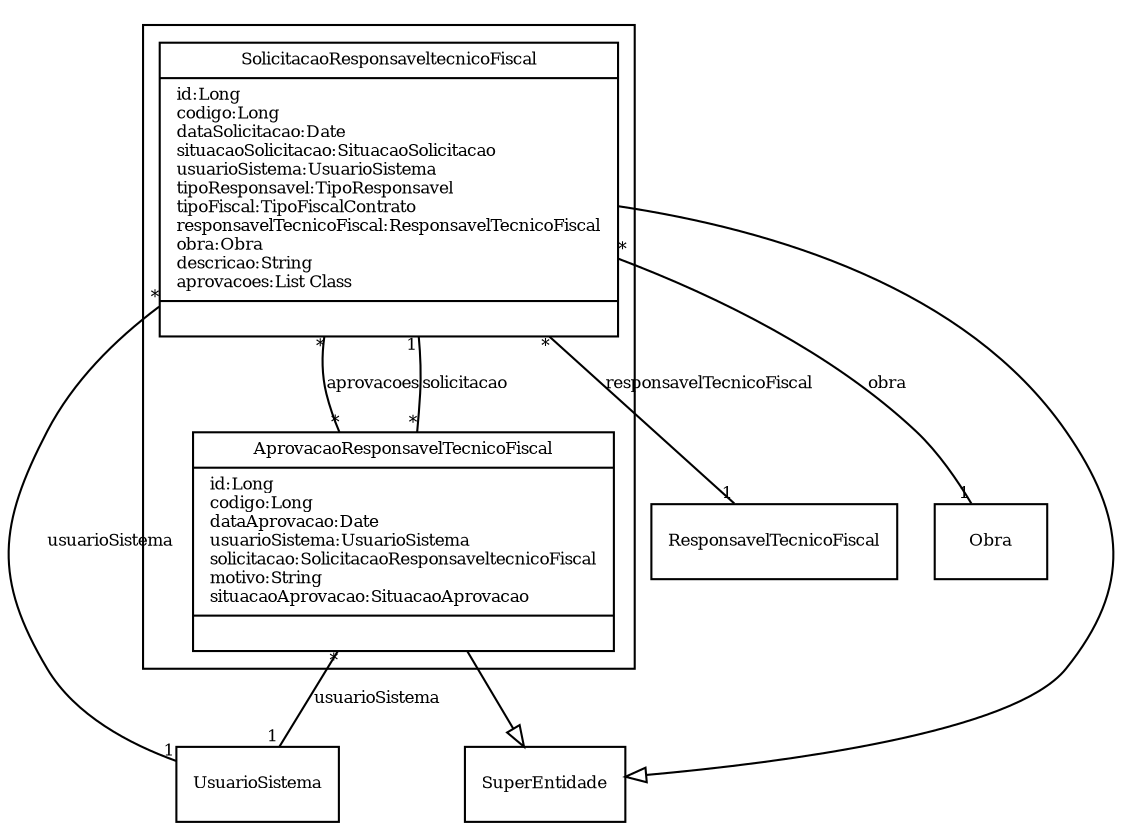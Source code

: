 digraph G{
fontname = "Times-Roman"
fontsize = 8

node [
        fontname = "Times-Roman"
        fontsize = 8
        shape = "record"
]

edge [
        fontname = "Times-Roman"
        fontsize = 8
]

subgraph clusterSOLICITACAO_DE_RESPONSAVEL_TECNICOFISCAL
{
SolicitacaoResponsaveltecnicoFiscal [label = "{SolicitacaoResponsaveltecnicoFiscal|id:Long\lcodigo:Long\ldataSolicitacao:Date\lsituacaoSolicitacao:SituacaoSolicitacao\lusuarioSistema:UsuarioSistema\ltipoResponsavel:TipoResponsavel\ltipoFiscal:TipoFiscalContrato\lresponsavelTecnicoFiscal:ResponsavelTecnicoFiscal\lobra:Obra\ldescricao:String\laprovacoes:List Class\l|\l}"]
AprovacaoResponsavelTecnicoFiscal [label = "{AprovacaoResponsavelTecnicoFiscal|id:Long\lcodigo:Long\ldataAprovacao:Date\lusuarioSistema:UsuarioSistema\lsolicitacao:SolicitacaoResponsaveltecnicoFiscal\lmotivo:String\lsituacaoAprovacao:SituacaoAprovacao\l|\l}"]
}
edge [arrowhead = "none" headlabel = "1" taillabel = "*"] SolicitacaoResponsaveltecnicoFiscal -> UsuarioSistema [label = "usuarioSistema"]
edge [arrowhead = "none" headlabel = "1" taillabel = "*"] SolicitacaoResponsaveltecnicoFiscal -> ResponsavelTecnicoFiscal [label = "responsavelTecnicoFiscal"]
edge [arrowhead = "none" headlabel = "1" taillabel = "*"] SolicitacaoResponsaveltecnicoFiscal -> Obra [label = "obra"]
edge [arrowhead = "none" headlabel = "*" taillabel = "*"] SolicitacaoResponsaveltecnicoFiscal -> AprovacaoResponsavelTecnicoFiscal [label = "aprovacoes"]
edge [ arrowhead = "empty" headlabel = "" taillabel = ""] SolicitacaoResponsaveltecnicoFiscal -> SuperEntidade
edge [arrowhead = "none" headlabel = "1" taillabel = "*"] AprovacaoResponsavelTecnicoFiscal -> UsuarioSistema [label = "usuarioSistema"]
edge [arrowhead = "none" headlabel = "1" taillabel = "*"] AprovacaoResponsavelTecnicoFiscal -> SolicitacaoResponsaveltecnicoFiscal [label = "solicitacao"]
edge [ arrowhead = "empty" headlabel = "" taillabel = ""] AprovacaoResponsavelTecnicoFiscal -> SuperEntidade
}
